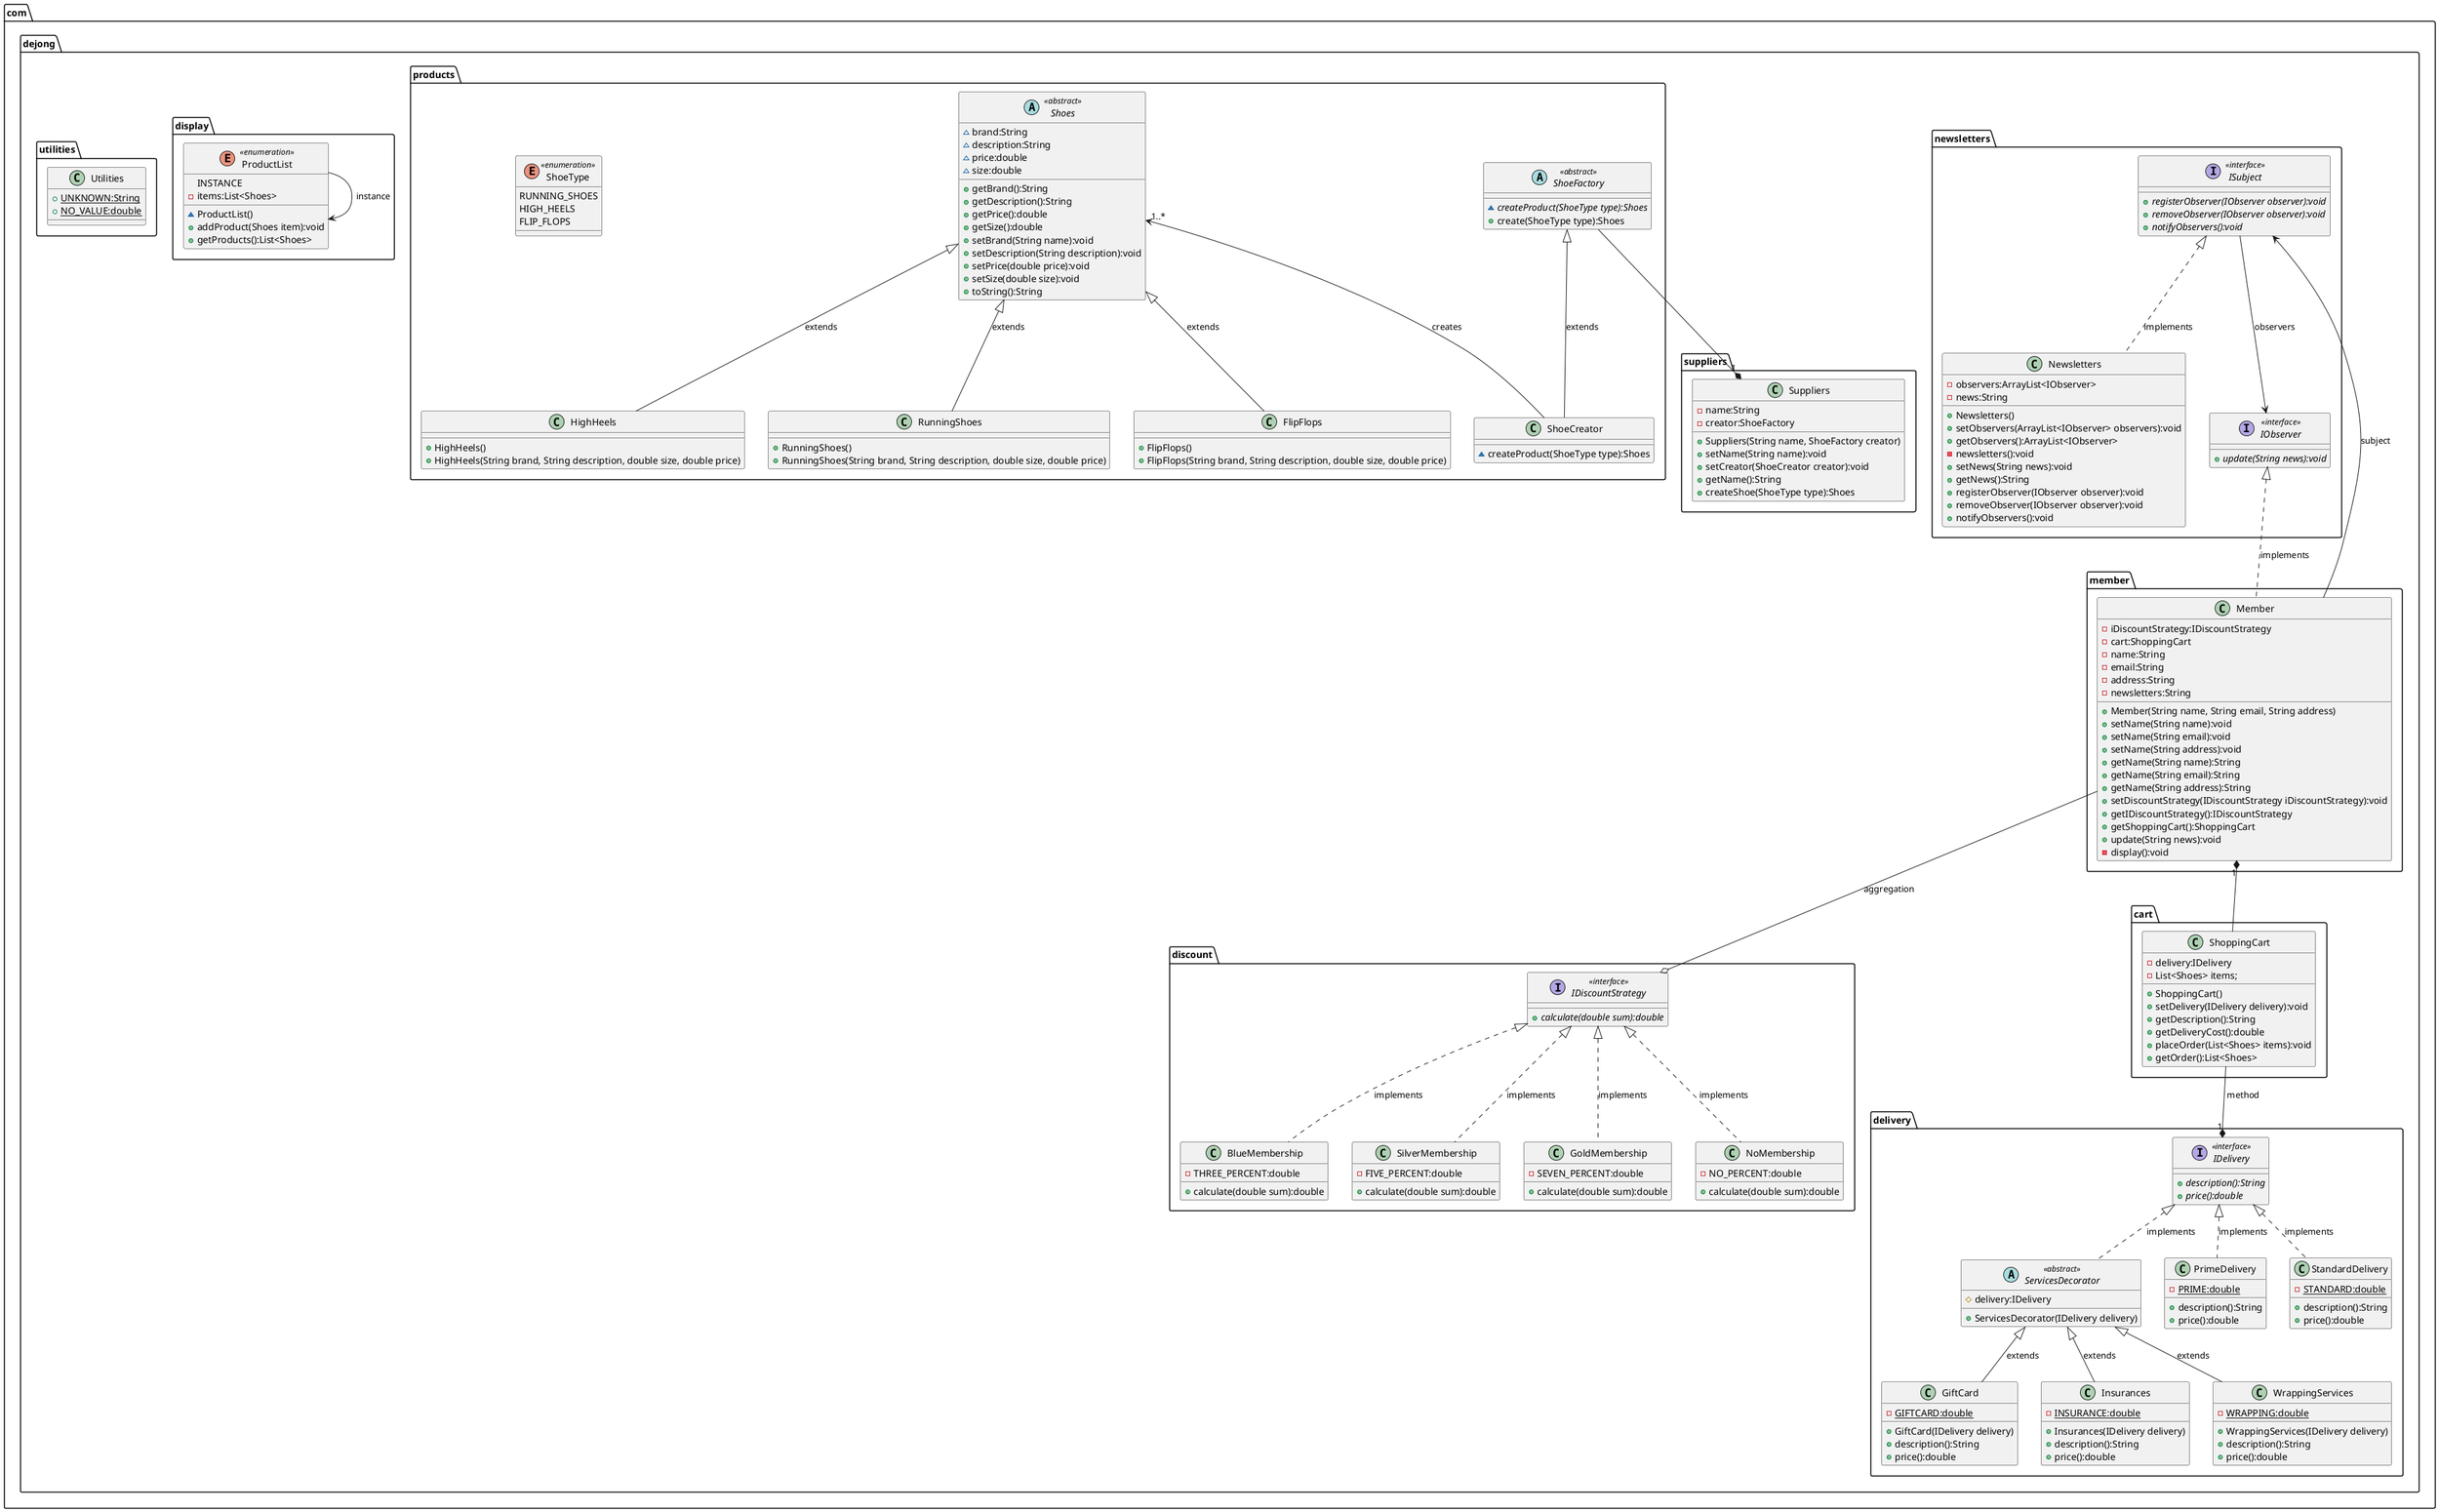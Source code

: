 @startuml

'Concrete Class
class com.dejong.discount.BlueMembership {
    - THREE_PERCENT:double
    + calculate(double sum):double
}
class com.dejong.discount.SilverMembership {
    - FIVE_PERCENT:double
    + calculate(double sum):double
}
class com.dejong.discount.GoldMembership {
    - SEVEN_PERCENT:double
    + calculate(double sum):double
}
class com.dejong.discount.NoMembership {
    - NO_PERCENT:double
    + calculate(double sum):double
}
class com.dejong.member.Member {
    - iDiscountStrategy:IDiscountStrategy
    - cart:ShoppingCart
    - name:String
    - email:String
    - address:String
    - newsletters:String
    + Member(String name, String email, String address)
    + setName(String name):void
    + setName(String email):void
    + setName(String address):void
    + getName(String name):String
    + getName(String email):String
    + getName(String address):String
    + setDiscountStrategy(IDiscountStrategy iDiscountStrategy):void
    + getIDiscountStrategy():IDiscountStrategy
    + getShoppingCart():ShoppingCart
    + update(String news):void
    - display():void
}
class com.dejong.newsletters.Newsletters {
    - observers:ArrayList<IObserver>
    - news:String
    + Newsletters()
    + setObservers(ArrayList<IObserver> observers):void
    + getObservers():ArrayList<IObserver>
    - newsletters():void
    + setNews(String news):void
    + getNews():String
    + registerObserver(IObserver observer):void
    + removeObserver(IObserver observer):void
    + notifyObservers():void
}
abstract class com.dejong.delivery.ServicesDecorator << abstract >> {
    # delivery:IDelivery
    + ServicesDecorator(IDelivery delivery)
}
class com.dejong.delivery.GiftCard {
    - {static} GIFTCARD:double
    + GiftCard(IDelivery delivery)
    + {method} description():String
    + {method} price():double
}
class com.dejong.delivery.Insurances{
    - {static} INSURANCE:double
    + Insurances(IDelivery delivery)
    + {method} description():String
    + {method} price():double
}
class com.dejong.delivery.PrimeDelivery {
    - {static} PRIME:double
    + {method} description():String
    + {method} price():double
}
class com.dejong.delivery.StandardDelivery {
    - {static} STANDARD:double
    + {method} description():String
    + {method} price():double
}
class com.dejong.delivery.WrappingServices {
    - {static} WRAPPING:double
    + WrappingServices(IDelivery delivery)
    + {method} description():String
    + {method} price():double
}
class com.dejong.cart.ShoppingCart {
    - delivery:IDelivery
    - List<Shoes> items;
    + ShoppingCart()
    + setDelivery(IDelivery delivery):void
    + getDescription():String
    + getDeliveryCost():double
    + placeOrder(List<Shoes> items):void
    + getOrder():List<Shoes>
}
class com.dejong.products.FlipFlops {
    + FlipFlops()
    + FlipFlops(String brand, String description, double size, double price)
}
class com.dejong.products.HighHeels {
    + HighHeels()
    + HighHeels(String brand, String description, double size, double price)
}
class com.dejong.products.RunningShoes {
    + RunningShoes()
    + RunningShoes(String brand, String description, double size, double price)
}
abstract class com.dejong.products.Shoes << abstract >> {
    ~ brand:String
    ~ description:String
    ~ price:double
    ~ size:double
    + getBrand():String
    + getDescription():String
    + getPrice():double
    + getSize():double
    + setBrand(String name):void
    + setDescription(String description):void
    + setPrice(double price):void
    + setSize(double size):void
    + toString():String
}
abstract class com.dejong.products.ShoeFactory << abstract >> {
    ~ {abstract} createProduct(ShoeType type):Shoes
    + create(ShoeType type):Shoes
}
class com.dejong.products.ShoeCreator {
    ~ createProduct(ShoeType type):Shoes
}
class com.dejong.suppliers.Suppliers {
    - name:String
    - creator:ShoeFactory
    + Suppliers(String name, ShoeFactory creator)
    + setName(String name):void
    + setCreator(ShoeCreator creator):void
    + getName():String
    + createShoe(ShoeType type):Shoes
}
enum com.dejong.display.ProductList << enumeration >> {
    INSTANCE
    - items:List<Shoes>
    ~ ProductList()
    + addProduct(Shoes item):void
    + getProducts():List<Shoes>
}
enum com.dejong.products.ShoeType << enumeration >> {
    RUNNING_SHOES
    HIGH_HEELS
    FLIP_FLOPS
}
class com.dejong.utilities.Utilities {
    + {static} UNKNOWN:String
    + {static} NO_VALUE:double
}

'Interface
interface com.dejong.discount.IDiscountStrategy << interface >> {
    + {abstract} calculate(double sum):double
}
interface com.dejong.newsletters.ISubject << interface >> {
    + {abstract} registerObserver(IObserver observer):void
    + {abstract} removeObserver(IObserver observer):void
    + {abstract} notifyObservers():void
}
interface com.dejong.newsletters.IObserver << interface >> {
    + {abstract} update(String news):void
}
interface com.dejong.delivery.IDelivery << interface >> {
    + {abstract} description():String
    + {abstract} price():double
}

'Relationships
com.dejong.member.Member --o com.dejong.discount.IDiscountStrategy : aggregation
com.dejong.discount.IDiscountStrategy <|.. com.dejong.discount.BlueMembership : implements
com.dejong.discount.IDiscountStrategy <|.. com.dejong.discount.SilverMembership : implements
com.dejong.discount.IDiscountStrategy <|.. com.dejong.discount.GoldMembership : implements
com.dejong.discount.IDiscountStrategy <|.. com.dejong.discount.NoMembership : implements
com.dejong.newsletters.IObserver <|.. com.dejong.member.Member : implements
com.dejong.newsletters.ISubject <|.. com.dejong.newsletters.Newsletters : implements
com.dejong.newsletters.ISubject --> com.dejong.newsletters.IObserver : observers
com.dejong.member.Member --> com.dejong.newsletters.ISubject : subject
com.dejong.member.Member "1" *-- com.dejong.cart.ShoppingCart
com.dejong.cart.ShoppingCart --* "1" com.dejong.delivery.IDelivery : " method"
com.dejong.delivery.IDelivery <|.. com.dejong.delivery.PrimeDelivery : implements
com.dejong.delivery.IDelivery <|.. com.dejong.delivery.StandardDelivery : implements
com.dejong.delivery.IDelivery <|.. com.dejong.delivery.ServicesDecorator : implements
com.dejong.delivery.ServicesDecorator <|-- com.dejong.delivery.WrappingServices : extends
com.dejong.delivery.ServicesDecorator <|-- com.dejong.delivery.GiftCard : extends
com.dejong.delivery.ServicesDecorator <|-- com.dejong.delivery.Insurances : extends
com.dejong.products.Shoes <|-- com.dejong.products.FlipFlops : "extends"
com.dejong.products.Shoes <|-- com.dejong.products.RunningShoes : "extends"
com.dejong.products.Shoes <|-- com.dejong.products.HighHeels : "extends"
com.dejong.products.ShoeFactory <|-- com.dejong.products.ShoeCreator : "extends"
com.dejong.products.Shoes "1..*" <-- com.dejong.products.ShoeCreator : "creates"
com.dejong.products.ShoeFactory --* "1" com.dejong.suppliers.Suppliers
com.dejong.display.ProductList --> com.dejong.display.ProductList : "instance"

@enduml